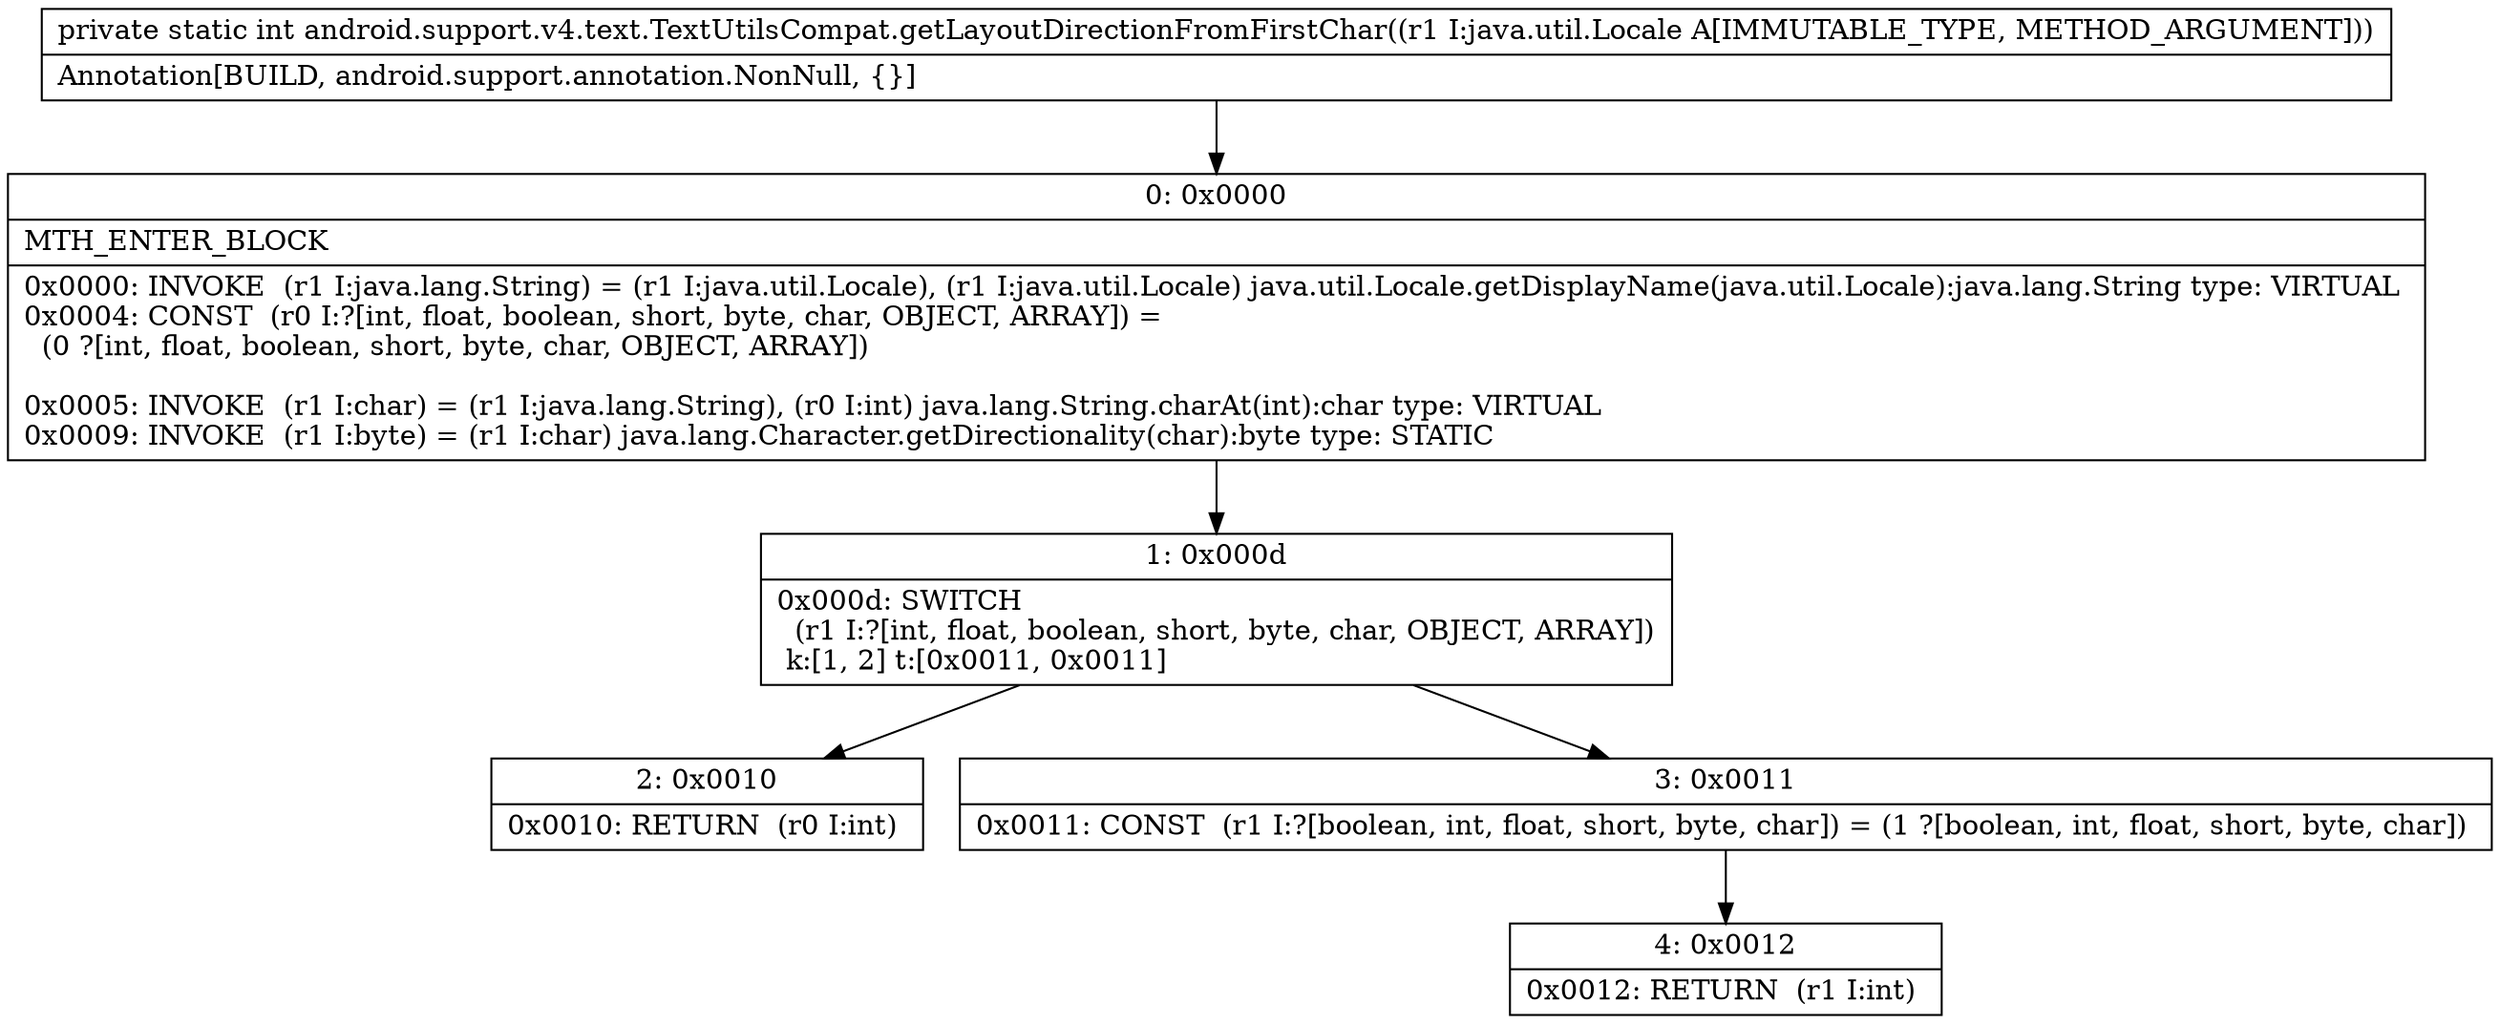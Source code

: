digraph "CFG forandroid.support.v4.text.TextUtilsCompat.getLayoutDirectionFromFirstChar(Ljava\/util\/Locale;)I" {
Node_0 [shape=record,label="{0\:\ 0x0000|MTH_ENTER_BLOCK\l|0x0000: INVOKE  (r1 I:java.lang.String) = (r1 I:java.util.Locale), (r1 I:java.util.Locale) java.util.Locale.getDisplayName(java.util.Locale):java.lang.String type: VIRTUAL \l0x0004: CONST  (r0 I:?[int, float, boolean, short, byte, char, OBJECT, ARRAY]) = \l  (0 ?[int, float, boolean, short, byte, char, OBJECT, ARRAY])\l \l0x0005: INVOKE  (r1 I:char) = (r1 I:java.lang.String), (r0 I:int) java.lang.String.charAt(int):char type: VIRTUAL \l0x0009: INVOKE  (r1 I:byte) = (r1 I:char) java.lang.Character.getDirectionality(char):byte type: STATIC \l}"];
Node_1 [shape=record,label="{1\:\ 0x000d|0x000d: SWITCH  \l  (r1 I:?[int, float, boolean, short, byte, char, OBJECT, ARRAY])\l k:[1, 2] t:[0x0011, 0x0011] \l}"];
Node_2 [shape=record,label="{2\:\ 0x0010|0x0010: RETURN  (r0 I:int) \l}"];
Node_3 [shape=record,label="{3\:\ 0x0011|0x0011: CONST  (r1 I:?[boolean, int, float, short, byte, char]) = (1 ?[boolean, int, float, short, byte, char]) \l}"];
Node_4 [shape=record,label="{4\:\ 0x0012|0x0012: RETURN  (r1 I:int) \l}"];
MethodNode[shape=record,label="{private static int android.support.v4.text.TextUtilsCompat.getLayoutDirectionFromFirstChar((r1 I:java.util.Locale A[IMMUTABLE_TYPE, METHOD_ARGUMENT]))  | Annotation[BUILD, android.support.annotation.NonNull, \{\}]\l}"];
MethodNode -> Node_0;
Node_0 -> Node_1;
Node_1 -> Node_2;
Node_1 -> Node_3;
Node_3 -> Node_4;
}


